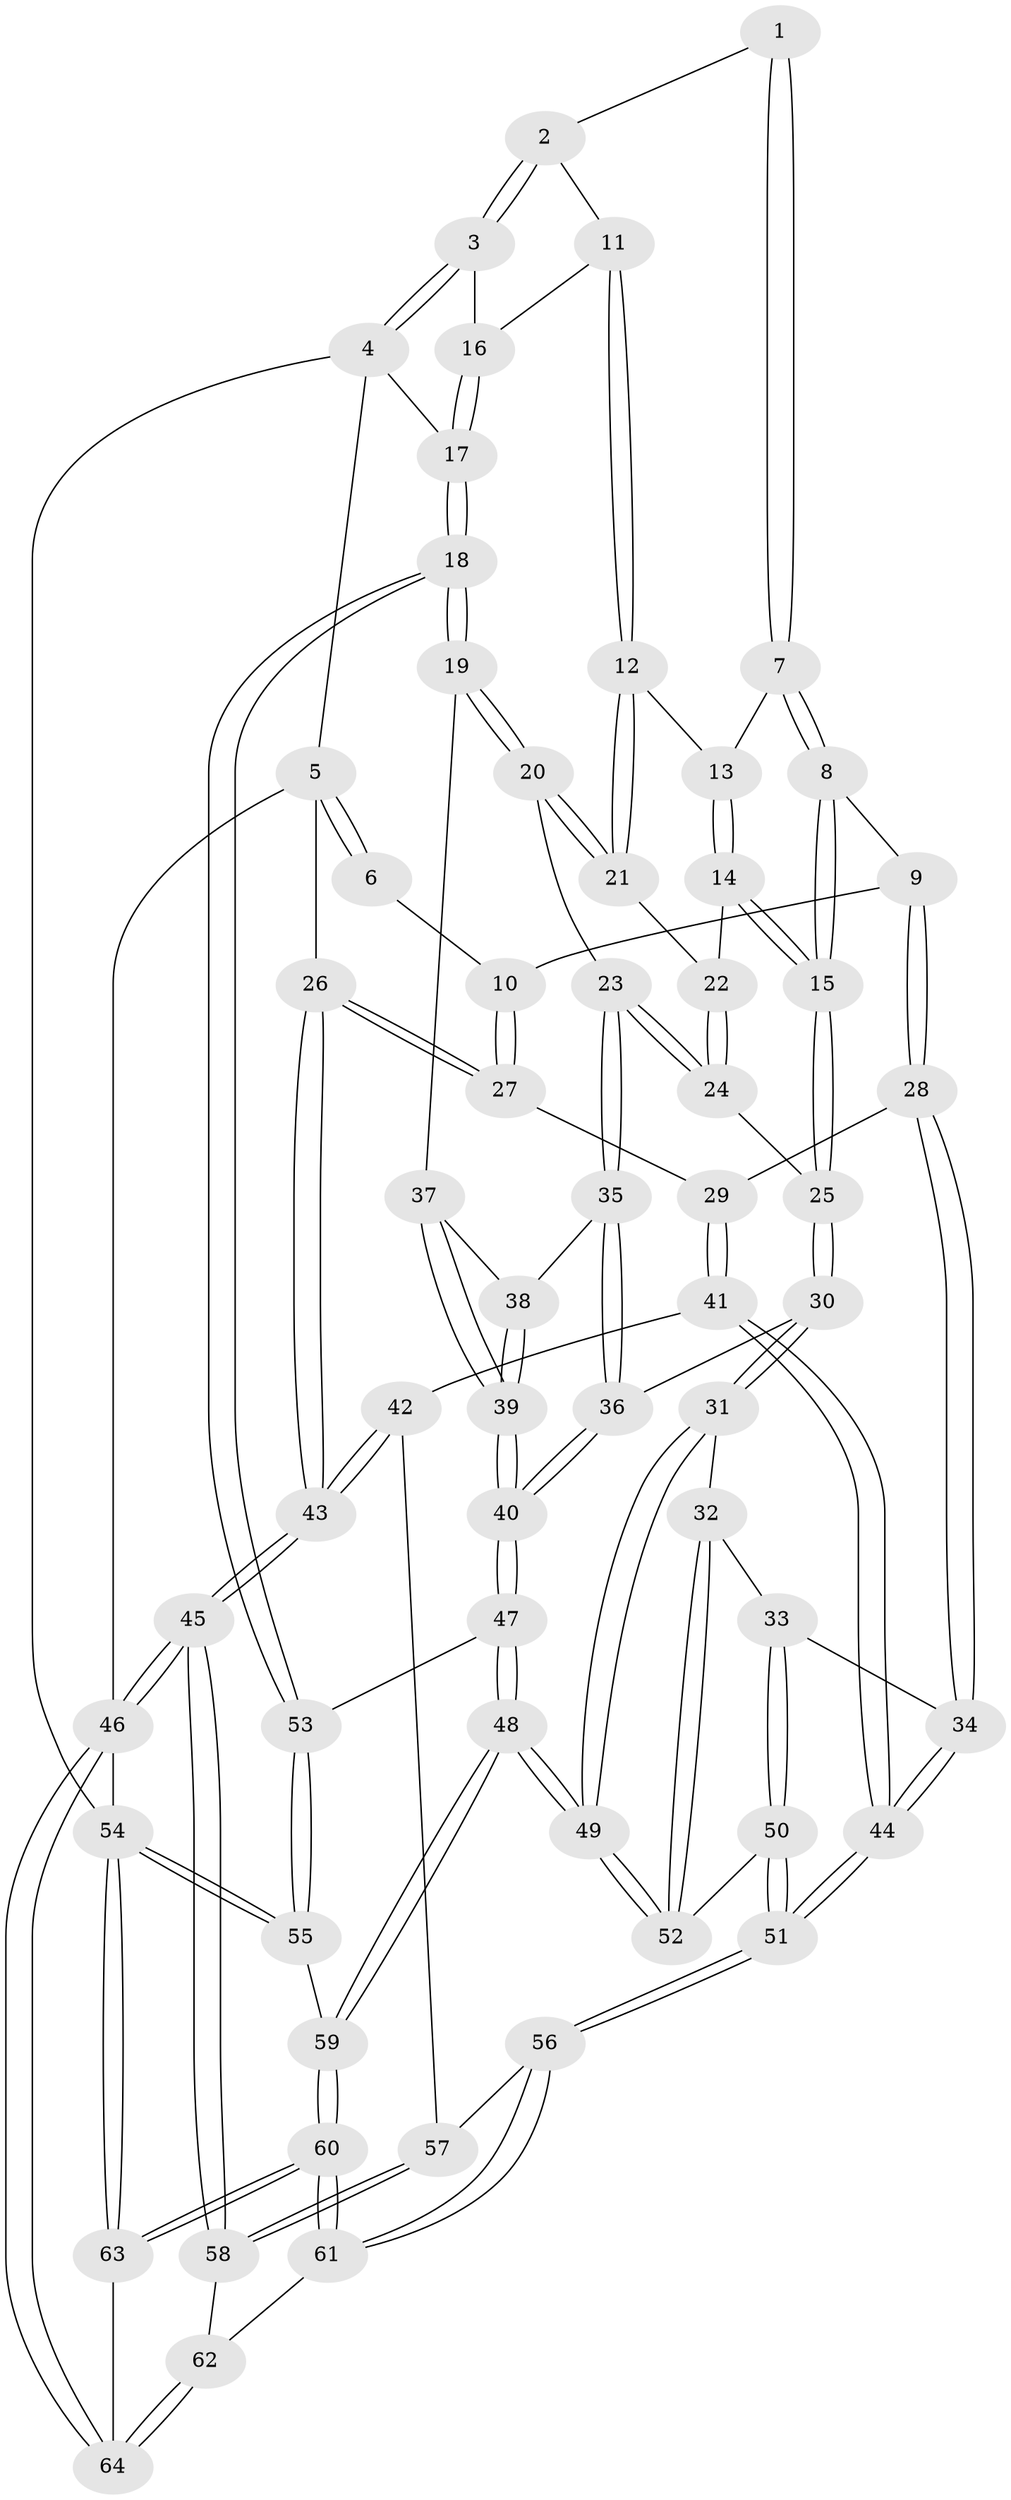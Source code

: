 // Generated by graph-tools (version 1.1) at 2025/17/03/09/25 04:17:13]
// undirected, 64 vertices, 157 edges
graph export_dot {
graph [start="1"]
  node [color=gray90,style=filled];
  1 [pos="+0.4855151199100587+0"];
  2 [pos="+0.9533950205604493+0"];
  3 [pos="+1+0"];
  4 [pos="+1+0"];
  5 [pos="+0+0"];
  6 [pos="+0.3437503524231535+0"];
  7 [pos="+0.5063679818365128+0.02310343024848124"];
  8 [pos="+0.4507647903669136+0.23047872681687212"];
  9 [pos="+0.3894946255370142+0.2662916875232567"];
  10 [pos="+0.22690768372597983+0.24960286959511405"];
  11 [pos="+0.7863175772841158+0.1919544328795302"];
  12 [pos="+0.7755844293557032+0.19915868517448992"];
  13 [pos="+0.6682474094450712+0.15698310117010447"];
  14 [pos="+0.6244455734829494+0.3040600395384552"];
  15 [pos="+0.5401350868211844+0.33668319249868983"];
  16 [pos="+0.859159483591272+0.2002755367050685"];
  17 [pos="+1+0.34429821019736795"];
  18 [pos="+1+0.39699301405599774"];
  19 [pos="+1+0.43127732912111644"];
  20 [pos="+0.7947275791056201+0.33543244483378826"];
  21 [pos="+0.772527548323181+0.2592485359681279"];
  22 [pos="+0.6480893226535601+0.30887846162772015"];
  23 [pos="+0.7323784633575776+0.40567520922821715"];
  24 [pos="+0.6923453327221486+0.3669066112926832"];
  25 [pos="+0.5434266463132499+0.36190871503206146"];
  26 [pos="+0+0.2268691265937713"];
  27 [pos="+0.05054784318521634+0.31824620869216436"];
  28 [pos="+0.3480253535422561+0.429536524803588"];
  29 [pos="+0.08336341758378103+0.36013679316722497"];
  30 [pos="+0.5514251509290042+0.47175538861760596"];
  31 [pos="+0.5444619807553733+0.4789308614207628"];
  32 [pos="+0.49632343901972453+0.5027751189116613"];
  33 [pos="+0.48402198243806516+0.5053457472169867"];
  34 [pos="+0.368709030344127+0.4744850722156492"];
  35 [pos="+0.7243151440964183+0.4275492307785663"];
  36 [pos="+0.6390969289586708+0.4767262095912354"];
  37 [pos="+1+0.43416031742728695"];
  38 [pos="+0.7732094402416934+0.4729070313737628"];
  39 [pos="+0.8133988498205807+0.6685201482710735"];
  40 [pos="+0.790677150618171+0.707022357201371"];
  41 [pos="+0.17907328631982536+0.6178107302167246"];
  42 [pos="+0.06109381205450442+0.645640288714047"];
  43 [pos="+0+0.6754020092734915"];
  44 [pos="+0.2169801641155955+0.6444102332413142"];
  45 [pos="+0+0.9689180517130229"];
  46 [pos="+0+1"];
  47 [pos="+0.7867428016401857+0.7235946368270733"];
  48 [pos="+0.7026653327269518+0.8481849511834724"];
  49 [pos="+0.7001684328989657+0.845927094342555"];
  50 [pos="+0.3952317182661163+0.7010302715532947"];
  51 [pos="+0.25867908006963053+0.7290784033605601"];
  52 [pos="+0.5461300473358431+0.7491633831294731"];
  53 [pos="+1+0.7557930188661725"];
  54 [pos="+1+1"];
  55 [pos="+1+0.8299104136352953"];
  56 [pos="+0.2539983574426592+0.7533521220276712"];
  57 [pos="+0.05305486930025136+0.7731846645031111"];
  58 [pos="+0+0.958503960681504"];
  59 [pos="+0.7030968003755429+0.9022523479545118"];
  60 [pos="+0.6925603396726551+0.9501172279814992"];
  61 [pos="+0.2520031960441314+0.8231391277441928"];
  62 [pos="+0.23819544644013352+0.8585191193160109"];
  63 [pos="+0.6912344690824647+1"];
  64 [pos="+0.2864972348598337+1"];
  1 -- 2;
  1 -- 7;
  1 -- 7;
  2 -- 3;
  2 -- 3;
  2 -- 11;
  3 -- 4;
  3 -- 4;
  3 -- 16;
  4 -- 5;
  4 -- 17;
  4 -- 54;
  5 -- 6;
  5 -- 6;
  5 -- 26;
  5 -- 46;
  6 -- 10;
  7 -- 8;
  7 -- 8;
  7 -- 13;
  8 -- 9;
  8 -- 15;
  8 -- 15;
  9 -- 10;
  9 -- 28;
  9 -- 28;
  10 -- 27;
  10 -- 27;
  11 -- 12;
  11 -- 12;
  11 -- 16;
  12 -- 13;
  12 -- 21;
  12 -- 21;
  13 -- 14;
  13 -- 14;
  14 -- 15;
  14 -- 15;
  14 -- 22;
  15 -- 25;
  15 -- 25;
  16 -- 17;
  16 -- 17;
  17 -- 18;
  17 -- 18;
  18 -- 19;
  18 -- 19;
  18 -- 53;
  18 -- 53;
  19 -- 20;
  19 -- 20;
  19 -- 37;
  20 -- 21;
  20 -- 21;
  20 -- 23;
  21 -- 22;
  22 -- 24;
  22 -- 24;
  23 -- 24;
  23 -- 24;
  23 -- 35;
  23 -- 35;
  24 -- 25;
  25 -- 30;
  25 -- 30;
  26 -- 27;
  26 -- 27;
  26 -- 43;
  26 -- 43;
  27 -- 29;
  28 -- 29;
  28 -- 34;
  28 -- 34;
  29 -- 41;
  29 -- 41;
  30 -- 31;
  30 -- 31;
  30 -- 36;
  31 -- 32;
  31 -- 49;
  31 -- 49;
  32 -- 33;
  32 -- 52;
  32 -- 52;
  33 -- 34;
  33 -- 50;
  33 -- 50;
  34 -- 44;
  34 -- 44;
  35 -- 36;
  35 -- 36;
  35 -- 38;
  36 -- 40;
  36 -- 40;
  37 -- 38;
  37 -- 39;
  37 -- 39;
  38 -- 39;
  38 -- 39;
  39 -- 40;
  39 -- 40;
  40 -- 47;
  40 -- 47;
  41 -- 42;
  41 -- 44;
  41 -- 44;
  42 -- 43;
  42 -- 43;
  42 -- 57;
  43 -- 45;
  43 -- 45;
  44 -- 51;
  44 -- 51;
  45 -- 46;
  45 -- 46;
  45 -- 58;
  45 -- 58;
  46 -- 64;
  46 -- 64;
  46 -- 54;
  47 -- 48;
  47 -- 48;
  47 -- 53;
  48 -- 49;
  48 -- 49;
  48 -- 59;
  48 -- 59;
  49 -- 52;
  49 -- 52;
  50 -- 51;
  50 -- 51;
  50 -- 52;
  51 -- 56;
  51 -- 56;
  53 -- 55;
  53 -- 55;
  54 -- 55;
  54 -- 55;
  54 -- 63;
  54 -- 63;
  55 -- 59;
  56 -- 57;
  56 -- 61;
  56 -- 61;
  57 -- 58;
  57 -- 58;
  58 -- 62;
  59 -- 60;
  59 -- 60;
  60 -- 61;
  60 -- 61;
  60 -- 63;
  60 -- 63;
  61 -- 62;
  62 -- 64;
  62 -- 64;
  63 -- 64;
}
